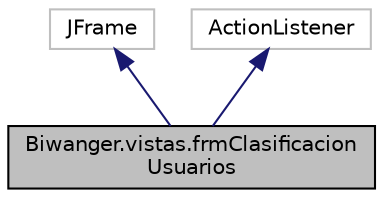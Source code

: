digraph "Biwanger.vistas.frmClasificacionUsuarios"
{
 // LATEX_PDF_SIZE
  edge [fontname="Helvetica",fontsize="10",labelfontname="Helvetica",labelfontsize="10"];
  node [fontname="Helvetica",fontsize="10",shape=record];
  Node1 [label="Biwanger.vistas.frmClasificacion\lUsuarios",height=0.2,width=0.4,color="black", fillcolor="grey75", style="filled", fontcolor="black",tooltip=" "];
  Node2 -> Node1 [dir="back",color="midnightblue",fontsize="10",style="solid",fontname="Helvetica"];
  Node2 [label="JFrame",height=0.2,width=0.4,color="grey75", fillcolor="white", style="filled",tooltip=" "];
  Node3 -> Node1 [dir="back",color="midnightblue",fontsize="10",style="solid",fontname="Helvetica"];
  Node3 [label="ActionListener",height=0.2,width=0.4,color="grey75", fillcolor="white", style="filled",tooltip=" "];
}
